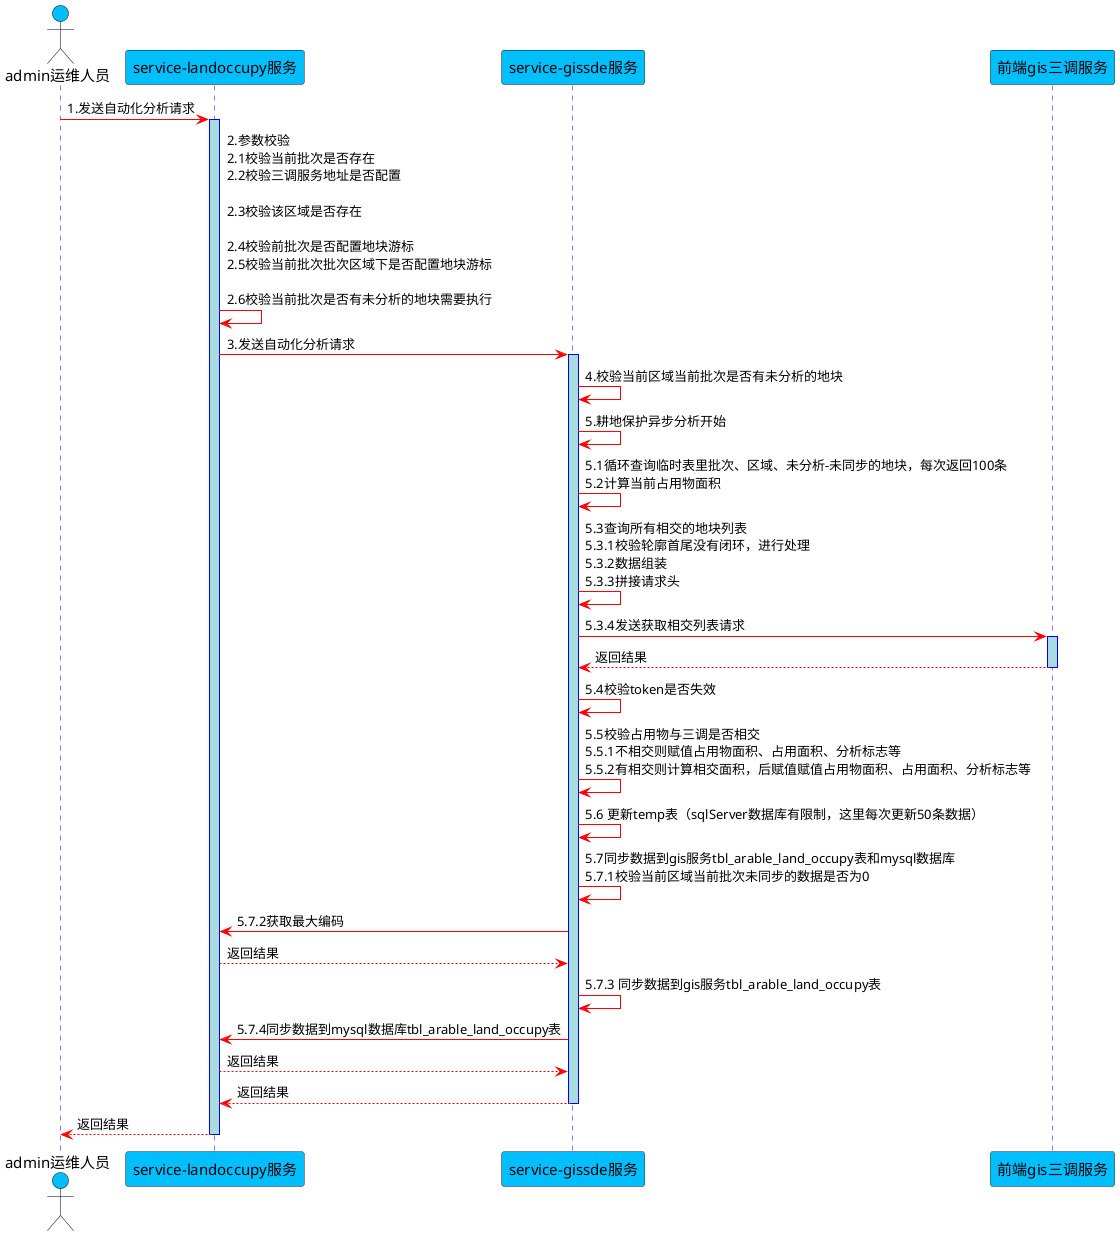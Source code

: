 @startuml
skinparam sequence {
ArrowColor red
ActorBorderColor black
LifeLineBorderColor blue
LifeLineBackgroundColor #A9DCDF


ParticipantBackgroundColor DeepSkyBlue
ParticipantFontName Aapex
ParticipantFontSize 15
ParticipantFontColor black

ActorBackgroundColor DeepSkyBlue
ActorFontColor black
ActorFontSize 15
ActorFontName Aapex
}

actor admin运维人员
participant "service-landoccupy服务" as A
participant "service-gissde服务" as B
participant "前端gis三调服务" as C

admin运维人员 -> A: 1.发送自动化分析请求
activate A

A -> A: 2.参数校验\n2.1校验当前批次是否存在\n2.2校验三调服务地址是否配置\n\n2.3校验该区域是否存在\n\n2.4校验前批次是否配置地块游标\n2.5校验当前批次批次区域下是否配置地块游标\n\n2.6校验当前批次是否有未分析的地块需要执行
A -> B: 3.发送自动化分析请求
activate B


B -> B: 4.校验当前区域当前批次是否有未分析的地块
B -> B: 5.耕地保护异步分析开始
B -> B:5.1循环查询临时表里批次、区域、未分析-未同步的地块，每次返回100条\n5.2计算当前占用物面积
B -> B:5.3查询所有相交的地块列表\n5.3.1校验轮廓首尾没有闭环，进行处理\n5.3.2数据组装\n5.3.3拼接请求头
B -> C:5.3.4发送获取相交列表请求
activate C
C --> B : 返回结果

deactivate C

B -> B:5.4校验token是否失效
B -> B:5.5校验占用物与三调是否相交\n5.5.1不相交则赋值占用物面积、占用面积、分析标志等\n5.5.2有相交则计算相交面积，后赋值赋值占用物面积、占用面积、分析标志等
B -> B:5.6 更新temp表（sqlServer数据库有限制，这里每次更新50条数据）

B -> B:5.7同步数据到gis服务tbl_arable_land_occupy表和mysql数据库\n5.7.1校验当前区域当前批次未同步的数据是否为0

B -> A:5.7.2获取最大编码
A--> B : 返回结果
B -> B:5.7.3 同步数据到gis服务tbl_arable_land_occupy表
B -> A:5.7.4同步数据到mysql数据库tbl_arable_land_occupy表
A--> B : 返回结果
B --> A : 返回结果

deactivate B
A --> admin运维人员 : 返回结果
deactivate A


@enduml